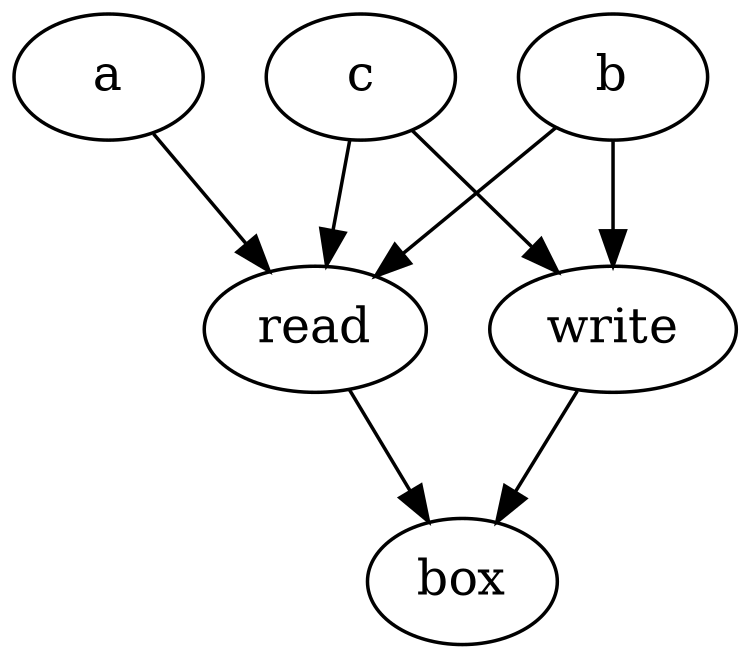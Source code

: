 digraph {

  size="5,8!"

  "box"
  read
  a
  b
  c

  read->"box"
  write->"box"
  a->read
  b->read
  b->write
  c->read
  c->write
}
